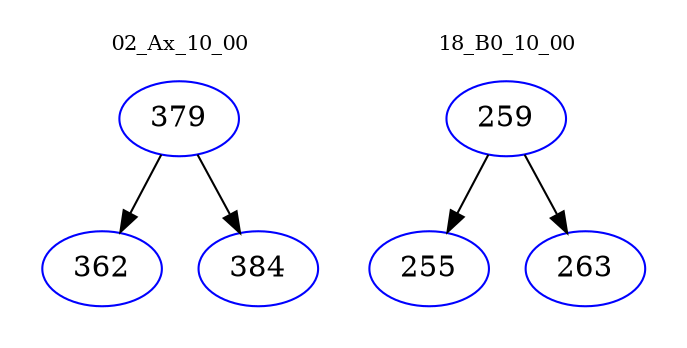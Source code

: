 digraph{
subgraph cluster_0 {
color = white
label = "02_Ax_10_00";
fontsize=10;
T0_379 [label="379", color="blue"]
T0_379 -> T0_362 [color="black"]
T0_362 [label="362", color="blue"]
T0_379 -> T0_384 [color="black"]
T0_384 [label="384", color="blue"]
}
subgraph cluster_1 {
color = white
label = "18_B0_10_00";
fontsize=10;
T1_259 [label="259", color="blue"]
T1_259 -> T1_255 [color="black"]
T1_255 [label="255", color="blue"]
T1_259 -> T1_263 [color="black"]
T1_263 [label="263", color="blue"]
}
}
